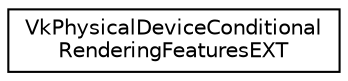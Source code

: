 digraph "Graphical Class Hierarchy"
{
 // LATEX_PDF_SIZE
  edge [fontname="Helvetica",fontsize="10",labelfontname="Helvetica",labelfontsize="10"];
  node [fontname="Helvetica",fontsize="10",shape=record];
  rankdir="LR";
  Node0 [label="VkPhysicalDeviceConditional\lRenderingFeaturesEXT",height=0.2,width=0.4,color="black", fillcolor="white", style="filled",URL="$d1/d41/structVkPhysicalDeviceConditionalRenderingFeaturesEXT.html",tooltip=" "];
}
